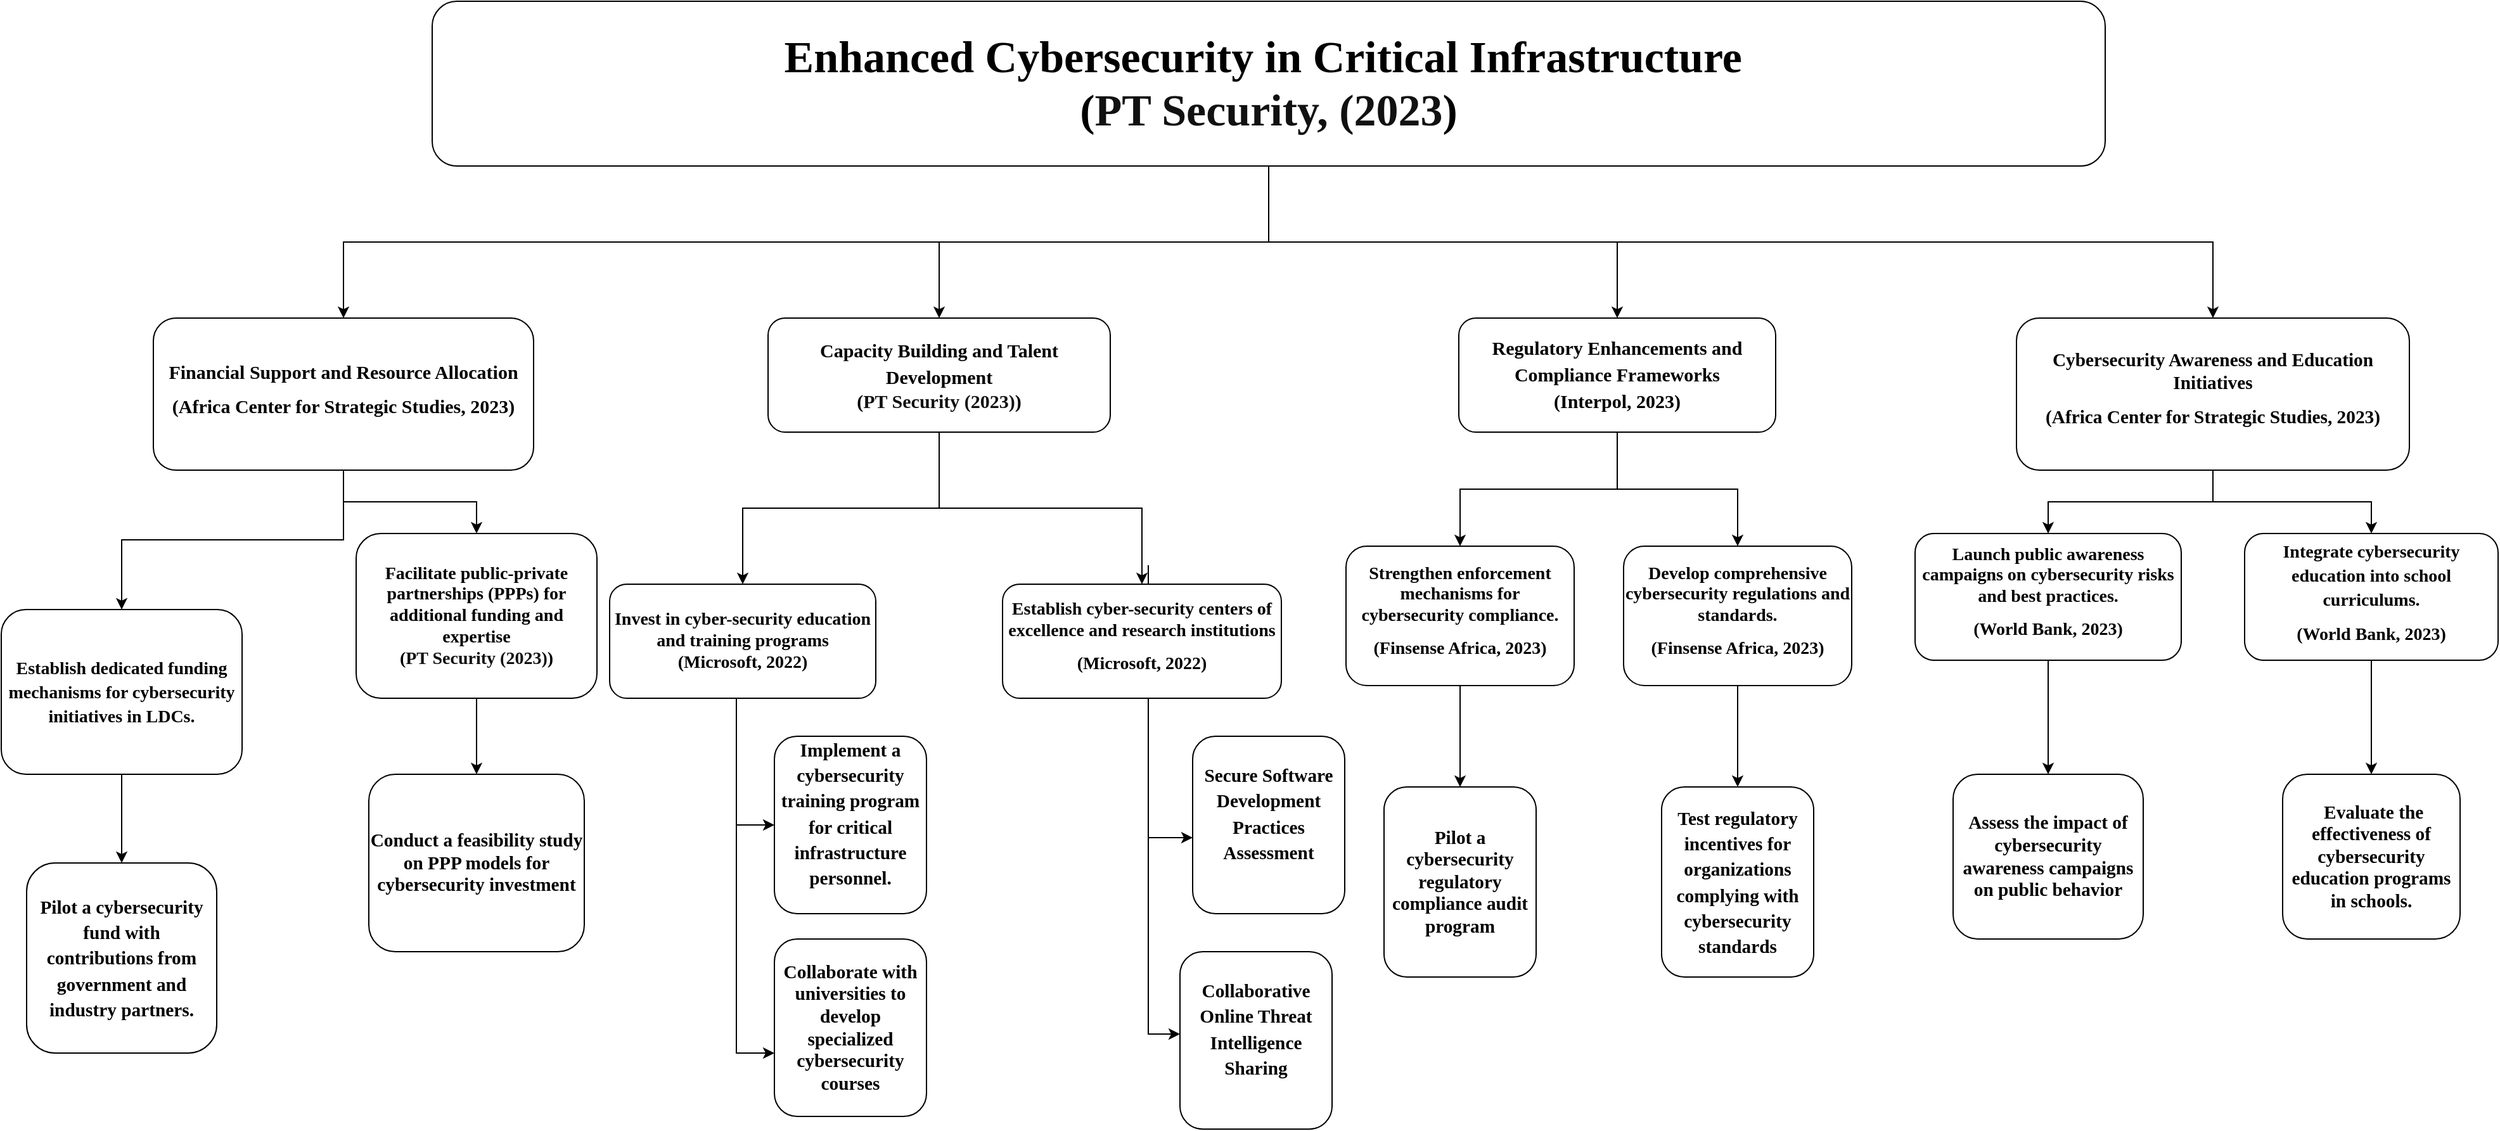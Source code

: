 <mxfile version="24.5.2" type="github">
  <diagram name="Page-1" id="qbcw0_QGkUB2L4nBPmKO">
    <mxGraphModel dx="2528" dy="481" grid="1" gridSize="10" guides="1" tooltips="1" connect="1" arrows="1" fold="1" page="1" pageScale="1" pageWidth="850" pageHeight="1100" background="none" math="0" shadow="0">
      <root>
        <mxCell id="0" />
        <mxCell id="1" parent="0" />
        <mxCell id="e39YhttfQh6g9qLsBfuA-8" value="" style="edgeStyle=orthogonalEdgeStyle;rounded=0;orthogonalLoop=1;jettySize=auto;html=1;fontFamily=Comic Sans MS;fontStyle=1" parent="1" source="e39YhttfQh6g9qLsBfuA-2" target="e39YhttfQh6g9qLsBfuA-7" edge="1">
          <mxGeometry relative="1" as="geometry" />
        </mxCell>
        <mxCell id="e39YhttfQh6g9qLsBfuA-10" value="" style="edgeStyle=orthogonalEdgeStyle;rounded=0;orthogonalLoop=1;jettySize=auto;html=1;fontFamily=Comic Sans MS;fontStyle=1" parent="1" source="e39YhttfQh6g9qLsBfuA-2" target="e39YhttfQh6g9qLsBfuA-9" edge="1">
          <mxGeometry relative="1" as="geometry" />
        </mxCell>
        <mxCell id="e39YhttfQh6g9qLsBfuA-14" value="" style="edgeStyle=orthogonalEdgeStyle;rounded=0;orthogonalLoop=1;jettySize=auto;html=1;fontFamily=Comic Sans MS;fontStyle=1" parent="1" source="e39YhttfQh6g9qLsBfuA-2" target="e39YhttfQh6g9qLsBfuA-13" edge="1">
          <mxGeometry relative="1" as="geometry" />
        </mxCell>
        <mxCell id="e39YhttfQh6g9qLsBfuA-20" value="" style="edgeStyle=orthogonalEdgeStyle;rounded=0;orthogonalLoop=1;jettySize=auto;html=1;fontFamily=Comic Sans MS;fontStyle=1" parent="1" source="e39YhttfQh6g9qLsBfuA-2" target="e39YhttfQh6g9qLsBfuA-19" edge="1">
          <mxGeometry relative="1" as="geometry" />
        </mxCell>
        <mxCell id="e39YhttfQh6g9qLsBfuA-2" value="&lt;span style=&quot;font-size: 35px;&quot; id=&quot;docs-internal-guid-f4f1dec3-7fff-86c7-fe9e-d08dac1e3e18&quot;&gt;&lt;span style=&quot;font-size: 35px; background-color: transparent; font-variant-numeric: normal; font-variant-east-asian: normal; font-variant-alternates: normal; font-variant-position: normal; vertical-align: baseline; white-space-collapse: preserve;&quot;&gt;Enhanced Cybersecurity in Critical Infrastructure &lt;/span&gt;&lt;/span&gt;&lt;div style=&quot;font-size: 35px;&quot;&gt;&lt;span style=&quot;font-size: 35px;&quot;&gt;&lt;span style=&quot;font-size: 35px; background-color: transparent; font-variant-numeric: normal; font-variant-east-asian: normal; font-variant-alternates: normal; font-variant-position: normal; vertical-align: baseline; white-space-collapse: preserve;&quot;&gt;(&lt;/span&gt;&lt;/span&gt;&lt;span style=&quot;background-color: rgb(255, 255, 255); color: rgb(17, 17, 17); font-size: 35px; text-align: left;&quot;&gt;PT Security, (2023&lt;/span&gt;&lt;span style=&quot;background-color: transparent; white-space-collapse: preserve; font-size: 35px;&quot;&gt;)&lt;/span&gt;&lt;/div&gt;" style="whiteSpace=wrap;html=1;gradientDirection=east;rounded=1;fontSize=35;fontFamily=Comic Sans MS;fontStyle=1" parent="1" vertex="1">
          <mxGeometry x="-550" y="30" width="1320" height="130" as="geometry" />
        </mxCell>
        <mxCell id="e39YhttfQh6g9qLsBfuA-34" value="" style="edgeStyle=orthogonalEdgeStyle;rounded=0;orthogonalLoop=1;jettySize=auto;html=1;fontFamily=Comic Sans MS;fontStyle=1" parent="1" source="e39YhttfQh6g9qLsBfuA-7" target="e39YhttfQh6g9qLsBfuA-33" edge="1">
          <mxGeometry relative="1" as="geometry" />
        </mxCell>
        <mxCell id="e39YhttfQh6g9qLsBfuA-36" value="" style="edgeStyle=orthogonalEdgeStyle;rounded=0;orthogonalLoop=1;jettySize=auto;html=1;fontFamily=Comic Sans MS;fontStyle=1" parent="1" source="e39YhttfQh6g9qLsBfuA-7" target="e39YhttfQh6g9qLsBfuA-35" edge="1">
          <mxGeometry relative="1" as="geometry" />
        </mxCell>
        <mxCell id="e39YhttfQh6g9qLsBfuA-7" value="&lt;span style=&quot;font-size: 15px;&quot; id=&quot;docs-internal-guid-b18fc274-7fff-4afe-53f8-195ce8988570&quot;&gt;&lt;p dir=&quot;ltr&quot; style=&quot;line-height: 1.38; margin-top: 0pt; margin-bottom: 0pt; font-size: 15px;&quot;&gt;&lt;span style=&quot;font-size: 15px; background-color: transparent; font-variant-numeric: normal; font-variant-east-asian: normal; font-variant-alternates: normal; font-variant-position: normal; vertical-align: baseline; white-space-collapse: preserve;&quot;&gt;Regulatory Enhancements and Compliance Frameworks&lt;/span&gt;&lt;/p&gt;&lt;p dir=&quot;ltr&quot; style=&quot;line-height: 1.38; margin-top: 0pt; margin-bottom: 0pt; font-size: 15px;&quot;&gt;&lt;span style=&quot;background-color: transparent; font-size: 15px; white-space-collapse: preserve; text-indent: -36pt;&quot;&gt;(Interpol, 2023)&lt;/span&gt;&lt;/p&gt;&lt;/span&gt;" style="whiteSpace=wrap;html=1;gradientDirection=east;rounded=1;fontFamily=Comic Sans MS;fontSize=15;fontStyle=1" parent="1" vertex="1">
          <mxGeometry x="260" y="280" width="250" height="90" as="geometry" />
        </mxCell>
        <mxCell id="e39YhttfQh6g9qLsBfuA-50" value="" style="edgeStyle=orthogonalEdgeStyle;rounded=0;orthogonalLoop=1;jettySize=auto;html=1;fontFamily=Comic Sans MS;fontStyle=1" parent="1" source="e39YhttfQh6g9qLsBfuA-9" target="e39YhttfQh6g9qLsBfuA-49" edge="1">
          <mxGeometry relative="1" as="geometry" />
        </mxCell>
        <mxCell id="e39YhttfQh6g9qLsBfuA-52" value="" style="edgeStyle=orthogonalEdgeStyle;rounded=0;orthogonalLoop=1;jettySize=auto;html=1;fontFamily=Comic Sans MS;fontStyle=1" parent="1" source="e39YhttfQh6g9qLsBfuA-9" target="e39YhttfQh6g9qLsBfuA-51" edge="1">
          <mxGeometry relative="1" as="geometry" />
        </mxCell>
        <mxCell id="e39YhttfQh6g9qLsBfuA-9" value="&lt;span style=&quot;font-size: 15px;&quot; id=&quot;docs-internal-guid-cc9d6333-7fff-6a8c-3ab8-d3a8226ca76d&quot;&gt;&lt;span style=&quot;font-size: 15px; background-color: transparent; font-variant-numeric: normal; font-variant-east-asian: normal; font-variant-alternates: normal; font-variant-position: normal; vertical-align: baseline; white-space-collapse: preserve;&quot;&gt;Financial Support and Resource Allocation&lt;/span&gt;&lt;/span&gt;&lt;div style=&quot;font-size: 15px;&quot;&gt;&lt;span style=&quot;font-size: 15px;&quot; id=&quot;docs-internal-guid-babed1f7-7fff-7fd7-703a-34e5aa5de9e6&quot;&gt;&lt;p dir=&quot;ltr&quot; style=&quot;line-height: 2.4; text-indent: -36pt; margin-top: 0pt; margin-bottom: 0pt; padding: 0pt 0pt 0pt 36pt; font-size: 15px;&quot;&gt;&lt;span style=&quot;background-color: transparent; font-variant-numeric: normal; font-variant-east-asian: normal; font-variant-alternates: normal; font-variant-position: normal; vertical-align: baseline; white-space-collapse: preserve; font-size: 15px;&quot;&gt;&lt;font style=&quot;font-size: 15px;&quot;&gt;(Africa Center for Strategic Studies, 2023)&lt;/font&gt;&lt;/span&gt;&lt;/p&gt;&lt;/span&gt;&lt;/div&gt;" style="whiteSpace=wrap;html=1;gradientDirection=east;rounded=1;fontFamily=Comic Sans MS;fontSize=15;fontStyle=1" parent="1" vertex="1">
          <mxGeometry x="-770" y="280" width="300" height="120" as="geometry" />
        </mxCell>
        <mxCell id="e39YhttfQh6g9qLsBfuA-42" value="" style="edgeStyle=orthogonalEdgeStyle;rounded=0;orthogonalLoop=1;jettySize=auto;html=1;fontFamily=Comic Sans MS;fontStyle=1" parent="1" source="e39YhttfQh6g9qLsBfuA-13" target="e39YhttfQh6g9qLsBfuA-41" edge="1">
          <mxGeometry relative="1" as="geometry" />
        </mxCell>
        <mxCell id="e39YhttfQh6g9qLsBfuA-44" value="" style="edgeStyle=orthogonalEdgeStyle;rounded=0;orthogonalLoop=1;jettySize=auto;html=1;fontFamily=Comic Sans MS;fontStyle=1" parent="1" source="e39YhttfQh6g9qLsBfuA-13" target="e39YhttfQh6g9qLsBfuA-43" edge="1">
          <mxGeometry relative="1" as="geometry" />
        </mxCell>
        <mxCell id="e39YhttfQh6g9qLsBfuA-13" value="&lt;span id=&quot;docs-internal-guid-c67d08ce-7fff-69de-2ffb-74023b6b5d5c&quot;&gt;&lt;span style=&quot;font-size: 11pt; background-color: transparent; font-variant-numeric: normal; font-variant-east-asian: normal; font-variant-alternates: normal; font-variant-position: normal; vertical-align: baseline; white-space-collapse: preserve;&quot;&gt;Cybersecurity Awareness and Education Initiatives&lt;/span&gt;&lt;/span&gt;&lt;div&gt;&lt;span id=&quot;docs-internal-guid-c044168c-7fff-daa0-371e-77d8d1085ccb&quot;&gt;&lt;p style=&quot;line-height:2.4;text-indent: -36pt;margin-top:0pt;margin-bottom:0pt;padding:0pt 0pt 0pt 36pt;&quot; dir=&quot;ltr&quot;&gt;&lt;span style=&quot;font-size: 11pt; background-color: transparent; font-variant-numeric: normal; font-variant-east-asian: normal; font-variant-alternates: normal; font-variant-position: normal; vertical-align: baseline; white-space-collapse: preserve;&quot;&gt;(Africa Center for Strategic Studies, 2023)&lt;/span&gt;&lt;/p&gt;&lt;/span&gt;&lt;/div&gt;" style="whiteSpace=wrap;html=1;gradientDirection=east;rounded=1;fontFamily=Comic Sans MS;fontStyle=1" parent="1" vertex="1">
          <mxGeometry x="700" y="280" width="310" height="120" as="geometry" />
        </mxCell>
        <mxCell id="e39YhttfQh6g9qLsBfuA-22" value="" style="edgeStyle=orthogonalEdgeStyle;rounded=0;orthogonalLoop=1;jettySize=auto;html=1;fontFamily=Comic Sans MS;fontStyle=1" parent="1" source="e39YhttfQh6g9qLsBfuA-19" target="e39YhttfQh6g9qLsBfuA-21" edge="1">
          <mxGeometry relative="1" as="geometry" />
        </mxCell>
        <mxCell id="e39YhttfQh6g9qLsBfuA-24" value="" style="edgeStyle=orthogonalEdgeStyle;rounded=0;orthogonalLoop=1;jettySize=auto;html=1;fontFamily=Comic Sans MS;fontStyle=1" parent="1" source="e39YhttfQh6g9qLsBfuA-19" target="e39YhttfQh6g9qLsBfuA-23" edge="1">
          <mxGeometry relative="1" as="geometry" />
        </mxCell>
        <mxCell id="e39YhttfQh6g9qLsBfuA-19" value="&lt;span style=&quot;font-size: 15px;&quot; id=&quot;docs-internal-guid-990a0c09-7fff-07dc-5c46-0e6442948d26&quot;&gt;&lt;p dir=&quot;ltr&quot; style=&quot;line-height: 1.38; margin-top: 0pt; margin-bottom: 0pt; font-size: 15px;&quot;&gt;&lt;span style=&quot;font-size: 15px; background-color: transparent; font-variant-numeric: normal; font-variant-east-asian: normal; font-variant-alternates: normal; font-variant-position: normal; vertical-align: baseline; white-space-collapse: preserve;&quot;&gt;Capacity Building and Talent Development&lt;/span&gt;&lt;/p&gt;&lt;div style=&quot;font-size: 15px;&quot;&gt;&lt;span style=&quot;font-size: 15px; background-color: transparent; font-variant-numeric: normal; font-variant-east-asian: normal; font-variant-alternates: normal; font-variant-position: normal; vertical-align: baseline; white-space-collapse: preserve;&quot;&gt;(&lt;/span&gt;&lt;span style=&quot;background-color: rgb(255, 255, 255); color: rgb(17, 17, 17); font-size: 15px; text-align: left;&quot;&gt;PT Security (2023)&lt;/span&gt;&lt;span style=&quot;background-color: transparent; font-size: 15px; white-space-collapse: preserve;&quot;&gt;)&lt;/span&gt;&lt;/div&gt;&lt;/span&gt;" style="whiteSpace=wrap;html=1;gradientDirection=east;rounded=1;fontFamily=Comic Sans MS;fontSize=15;fontStyle=1" parent="1" vertex="1">
          <mxGeometry x="-285" y="280" width="270" height="90" as="geometry" />
        </mxCell>
        <mxCell id="e39YhttfQh6g9qLsBfuA-26" value="" style="edgeStyle=orthogonalEdgeStyle;rounded=0;orthogonalLoop=1;jettySize=auto;html=1;fontFamily=Comic Sans MS;fontStyle=1" parent="1" source="e39YhttfQh6g9qLsBfuA-21" target="e39YhttfQh6g9qLsBfuA-25" edge="1">
          <mxGeometry relative="1" as="geometry">
            <Array as="points">
              <mxPoint x="-310" y="680" />
            </Array>
          </mxGeometry>
        </mxCell>
        <mxCell id="e39YhttfQh6g9qLsBfuA-28" value="" style="edgeStyle=orthogonalEdgeStyle;rounded=0;orthogonalLoop=1;jettySize=auto;html=1;fontFamily=Comic Sans MS;fontStyle=1" parent="1" source="e39YhttfQh6g9qLsBfuA-21" target="e39YhttfQh6g9qLsBfuA-27" edge="1">
          <mxGeometry relative="1" as="geometry">
            <Array as="points">
              <mxPoint x="-310" y="860" />
            </Array>
          </mxGeometry>
        </mxCell>
        <mxCell id="e39YhttfQh6g9qLsBfuA-21" value="&lt;span id=&quot;docs-internal-guid-485b95d7-7fff-4483-19b6-c63915ce63f2&quot; style=&quot;font-size: 14px;&quot;&gt;&lt;span style=&quot;font-size: 14px; background-color: transparent; font-variant-numeric: normal; font-variant-east-asian: normal; font-variant-alternates: normal; font-variant-position: normal; vertical-align: baseline; white-space-collapse: preserve;&quot;&gt;Invest in cyber-security education and training programs&lt;/span&gt;&lt;/span&gt;&lt;div style=&quot;font-size: 14px;&quot;&gt;&lt;span style=&quot;background-color: transparent; font-size: 14px; white-space-collapse: preserve; text-indent: -36pt;&quot;&gt;(Microsoft, 2022)&lt;/span&gt;&lt;/div&gt;" style="whiteSpace=wrap;html=1;gradientDirection=east;rounded=1;fontFamily=Comic Sans MS;fontSize=14;fontStyle=1" parent="1" vertex="1">
          <mxGeometry x="-410" y="490" width="210" height="90" as="geometry" />
        </mxCell>
        <mxCell id="e39YhttfQh6g9qLsBfuA-30" value="" style="edgeStyle=orthogonalEdgeStyle;rounded=0;orthogonalLoop=1;jettySize=auto;html=1;fontFamily=Comic Sans MS;fontStyle=1" parent="1" edge="1">
          <mxGeometry relative="1" as="geometry">
            <mxPoint x="15" y="475" as="sourcePoint" />
            <mxPoint x="40" y="845" as="targetPoint" />
            <Array as="points">
              <mxPoint x="15" y="845" />
            </Array>
          </mxGeometry>
        </mxCell>
        <mxCell id="e39YhttfQh6g9qLsBfuA-32" value="" style="edgeStyle=orthogonalEdgeStyle;rounded=0;orthogonalLoop=1;jettySize=auto;html=1;fontFamily=Comic Sans MS;fontStyle=1" parent="1" source="e39YhttfQh6g9qLsBfuA-23" target="e39YhttfQh6g9qLsBfuA-31" edge="1">
          <mxGeometry relative="1" as="geometry">
            <Array as="points">
              <mxPoint x="15" y="690" />
            </Array>
          </mxGeometry>
        </mxCell>
        <mxCell id="e39YhttfQh6g9qLsBfuA-23" value="&lt;span id=&quot;docs-internal-guid-18b46ba3-7fff-d74f-bfe8-685734410107&quot; style=&quot;font-size: 14px;&quot;&gt;&lt;span style=&quot;font-size: 14px; background-color: transparent; font-variant-numeric: normal; font-variant-east-asian: normal; font-variant-alternates: normal; font-variant-position: normal; vertical-align: baseline; white-space-collapse: preserve;&quot;&gt;Establish cyber-security centers of excellence and research institutions&lt;/span&gt;&lt;/span&gt;&lt;div style=&quot;font-size: 14px;&quot;&gt;&lt;span id=&quot;docs-internal-guid-ec48a3c2-7fff-95ab-d851-11cc80c9805e&quot; style=&quot;font-size: 14px;&quot;&gt;&lt;p style=&quot;line-height: 2.4; text-indent: -36pt; margin-top: 0pt; margin-bottom: 0pt; padding: 0pt 0pt 0pt 36pt; font-size: 14px;&quot; dir=&quot;ltr&quot;&gt;&lt;span style=&quot;font-size: 14px; background-color: transparent; font-variant-numeric: normal; font-variant-east-asian: normal; font-variant-alternates: normal; font-variant-position: normal; vertical-align: baseline; white-space-collapse: preserve;&quot;&gt;(Microsoft, 2022)&lt;/span&gt;&lt;/p&gt;&lt;/span&gt;&lt;/div&gt;" style="whiteSpace=wrap;html=1;gradientDirection=east;rounded=1;fontFamily=Comic Sans MS;fontSize=14;fontStyle=1" parent="1" vertex="1">
          <mxGeometry x="-100" y="490" width="220" height="90" as="geometry" />
        </mxCell>
        <mxCell id="e39YhttfQh6g9qLsBfuA-25" value="&lt;span id=&quot;docs-internal-guid-861550bc-7fff-abbb-05d8-247e7f832565&quot;&gt;&lt;p style=&quot;line-height:1.38;margin-top:0pt;margin-bottom:0pt;&quot; dir=&quot;ltr&quot;&gt;&lt;span style=&quot;font-size: 11pt; background-color: transparent; font-variant-numeric: normal; font-variant-east-asian: normal; font-variant-alternates: normal; font-variant-position: normal; vertical-align: baseline; white-space-collapse: preserve;&quot;&gt;Implement a cybersecurity training program for critical infrastructure personnel.&lt;/span&gt;&lt;/p&gt;&lt;div&gt;&lt;span style=&quot;font-size: 11pt; background-color: transparent; font-variant-numeric: normal; font-variant-east-asian: normal; font-variant-alternates: normal; font-variant-position: normal; vertical-align: baseline; white-space-collapse: preserve;&quot;&gt;&lt;br&gt;&lt;/span&gt;&lt;/div&gt;&lt;/span&gt;" style="whiteSpace=wrap;html=1;gradientDirection=east;rounded=1;fontFamily=Comic Sans MS;fontStyle=1" parent="1" vertex="1">
          <mxGeometry x="-280" y="610" width="120" height="140" as="geometry" />
        </mxCell>
        <mxCell id="e39YhttfQh6g9qLsBfuA-27" value="&lt;span id=&quot;docs-internal-guid-a274a397-7fff-2ead-f305-4d36a65ef558&quot;&gt;&lt;span style=&quot;font-size: 11pt; background-color: transparent; font-variant-numeric: normal; font-variant-east-asian: normal; font-variant-alternates: normal; font-variant-position: normal; vertical-align: baseline; white-space-collapse: preserve;&quot;&gt;Collaborate with universities to develop specialized cybersecurity courses&lt;/span&gt;&lt;/span&gt;" style="whiteSpace=wrap;html=1;gradientDirection=east;rounded=1;fontFamily=Comic Sans MS;fontStyle=1" parent="1" vertex="1">
          <mxGeometry x="-280" y="770" width="120" height="140" as="geometry" />
        </mxCell>
        <mxCell id="e39YhttfQh6g9qLsBfuA-29" value="&lt;span id=&quot;docs-internal-guid-a18de563-7fff-5fc9-9cf2-ea263a337493&quot;&gt;&lt;p style=&quot;line-height:1.38;margin-top:0pt;margin-bottom:0pt;&quot; dir=&quot;ltr&quot;&gt;&lt;span style=&quot;font-size: 11pt; background-color: transparent; font-variant-numeric: normal; font-variant-east-asian: normal; font-variant-alternates: normal; font-variant-position: normal; vertical-align: baseline; white-space-collapse: preserve;&quot;&gt;Collaborative Online Threat Intelligence Sharing&lt;/span&gt;&lt;/p&gt;&lt;div&gt;&lt;span style=&quot;font-size: 11pt; background-color: transparent; font-variant-numeric: normal; font-variant-east-asian: normal; font-variant-alternates: normal; font-variant-position: normal; vertical-align: baseline; white-space-collapse: preserve;&quot;&gt;&lt;br&gt;&lt;/span&gt;&lt;/div&gt;&lt;/span&gt;" style="whiteSpace=wrap;html=1;gradientDirection=east;rounded=1;fontFamily=Comic Sans MS;fontStyle=1" parent="1" vertex="1">
          <mxGeometry x="40" y="780" width="120" height="140" as="geometry" />
        </mxCell>
        <mxCell id="e39YhttfQh6g9qLsBfuA-31" value="&lt;span id=&quot;docs-internal-guid-934dd741-7fff-ac54-7cf5-09e80a9506ce&quot;&gt;&lt;p style=&quot;line-height:1.38;margin-top:0pt;margin-bottom:0pt;&quot; dir=&quot;ltr&quot;&gt;&lt;span style=&quot;font-size: 11pt; background-color: transparent; font-variant-numeric: normal; font-variant-east-asian: normal; font-variant-alternates: normal; font-variant-position: normal; vertical-align: baseline; white-space-collapse: preserve;&quot;&gt;Secure Software Development Practices Assessment&lt;/span&gt;&lt;/p&gt;&lt;div&gt;&lt;span style=&quot;font-size: 11pt; background-color: transparent; font-variant-numeric: normal; font-variant-east-asian: normal; font-variant-alternates: normal; font-variant-position: normal; vertical-align: baseline; white-space-collapse: preserve;&quot;&gt;&lt;br&gt;&lt;/span&gt;&lt;/div&gt;&lt;/span&gt;" style="whiteSpace=wrap;html=1;gradientDirection=east;rounded=1;fontFamily=Comic Sans MS;fontStyle=1" parent="1" vertex="1">
          <mxGeometry x="50" y="610" width="120" height="140" as="geometry" />
        </mxCell>
        <mxCell id="e39YhttfQh6g9qLsBfuA-38" value="" style="edgeStyle=orthogonalEdgeStyle;rounded=0;orthogonalLoop=1;jettySize=auto;html=1;fontFamily=Comic Sans MS;fontStyle=1" parent="1" source="e39YhttfQh6g9qLsBfuA-33" target="e39YhttfQh6g9qLsBfuA-37" edge="1">
          <mxGeometry relative="1" as="geometry" />
        </mxCell>
        <mxCell id="e39YhttfQh6g9qLsBfuA-33" value="&lt;span id=&quot;docs-internal-guid-ed263192-7fff-3666-211a-55636b847bee&quot; style=&quot;font-size: 14px;&quot;&gt;&lt;span style=&quot;font-size: 14px; background-color: transparent; font-variant-numeric: normal; font-variant-east-asian: normal; font-variant-alternates: normal; font-variant-position: normal; vertical-align: baseline; white-space-collapse: preserve;&quot;&gt;Strengthen enforcement mechanisms for cybersecurity compliance.&lt;/span&gt;&lt;/span&gt;&lt;div style=&quot;font-size: 14px;&quot;&gt;&lt;span id=&quot;docs-internal-guid-02dee588-7fff-0530-bb25-d3979dab9b3e&quot; style=&quot;font-size: 14px;&quot;&gt;&lt;p style=&quot;line-height: 2.4; text-indent: -36pt; margin-top: 0pt; margin-bottom: 0pt; padding: 0pt 0pt 0pt 36pt; font-size: 14px;&quot; dir=&quot;ltr&quot;&gt;&lt;span style=&quot;font-size: 14px; background-color: transparent; font-variant-numeric: normal; font-variant-east-asian: normal; font-variant-alternates: normal; font-variant-position: normal; vertical-align: baseline; white-space-collapse: preserve;&quot;&gt;(Finsense Africa, 2023)&lt;/span&gt;&lt;/p&gt;&lt;/span&gt;&lt;/div&gt;" style="whiteSpace=wrap;html=1;gradientDirection=east;rounded=1;fontFamily=Comic Sans MS;fontSize=14;fontStyle=1" parent="1" vertex="1">
          <mxGeometry x="171" y="460" width="180" height="110" as="geometry" />
        </mxCell>
        <mxCell id="e39YhttfQh6g9qLsBfuA-40" value="" style="edgeStyle=orthogonalEdgeStyle;rounded=0;orthogonalLoop=1;jettySize=auto;html=1;fontFamily=Comic Sans MS;fontStyle=1" parent="1" source="e39YhttfQh6g9qLsBfuA-35" target="e39YhttfQh6g9qLsBfuA-39" edge="1">
          <mxGeometry relative="1" as="geometry" />
        </mxCell>
        <mxCell id="e39YhttfQh6g9qLsBfuA-35" value="&lt;span id=&quot;docs-internal-guid-513995c7-7fff-01c9-d99b-1a55456af1bd&quot; style=&quot;font-size: 14px;&quot;&gt;&lt;span style=&quot;font-size: 14px; background-color: transparent; font-variant-numeric: normal; font-variant-east-asian: normal; font-variant-alternates: normal; font-variant-position: normal; vertical-align: baseline; white-space-collapse: preserve;&quot;&gt;Develop comprehensive cybersecurity regulations and standards.&lt;/span&gt;&lt;/span&gt;&lt;div style=&quot;font-size: 14px;&quot;&gt;&lt;span id=&quot;docs-internal-guid-02dee588-7fff-0530-bb25-d3979dab9b3e&quot; style=&quot;font-size: 14px;&quot;&gt;&lt;p style=&quot;line-height: 2.4; text-indent: -36pt; margin-top: 0pt; margin-bottom: 0pt; padding: 0pt 0pt 0pt 36pt; font-size: 14px;&quot; dir=&quot;ltr&quot;&gt;&lt;span style=&quot;font-size: 14px; background-color: transparent; font-variant-numeric: normal; font-variant-east-asian: normal; font-variant-alternates: normal; font-variant-position: normal; vertical-align: baseline; white-space-collapse: preserve;&quot;&gt;(Finsense Africa, 2023)&lt;/span&gt;&lt;/p&gt;&lt;/span&gt;&lt;/div&gt;" style="whiteSpace=wrap;html=1;gradientDirection=east;rounded=1;fontFamily=Comic Sans MS;fontSize=14;fontStyle=1" parent="1" vertex="1">
          <mxGeometry x="390" y="460" width="180" height="110" as="geometry" />
        </mxCell>
        <mxCell id="e39YhttfQh6g9qLsBfuA-37" value="&lt;span id=&quot;docs-internal-guid-ce5683f2-7fff-e18b-a923-ddcb51da9e7b&quot;&gt;&lt;span style=&quot;font-size: 11pt; background-color: transparent; font-variant-numeric: normal; font-variant-east-asian: normal; font-variant-alternates: normal; font-variant-position: normal; vertical-align: baseline; white-space-collapse: preserve;&quot;&gt;Pilot a cybersecurity regulatory compliance audit program&lt;/span&gt;&lt;/span&gt;" style="whiteSpace=wrap;html=1;gradientDirection=east;rounded=1;fontFamily=Comic Sans MS;fontStyle=1" parent="1" vertex="1">
          <mxGeometry x="201" y="650" width="120" height="150" as="geometry" />
        </mxCell>
        <mxCell id="e39YhttfQh6g9qLsBfuA-39" value="&lt;span id=&quot;docs-internal-guid-d0e1a502-7fff-ab43-f309-67176f202d0d&quot;&gt;&lt;p style=&quot;line-height:1.38;margin-top:0pt;margin-bottom:0pt;&quot; dir=&quot;ltr&quot;&gt;&lt;span style=&quot;font-size: 11pt; background-color: transparent; font-variant-numeric: normal; font-variant-east-asian: normal; font-variant-alternates: normal; font-variant-position: normal; vertical-align: baseline; white-space-collapse: preserve;&quot;&gt;Test regulatory incentives for organizations complying with cybersecurity standards&lt;/span&gt;&lt;/p&gt;&lt;/span&gt;" style="whiteSpace=wrap;html=1;gradientDirection=east;rounded=1;fontFamily=Comic Sans MS;fontStyle=1" parent="1" vertex="1">
          <mxGeometry x="420" y="650" width="120" height="150" as="geometry" />
        </mxCell>
        <mxCell id="e39YhttfQh6g9qLsBfuA-46" value="" style="edgeStyle=orthogonalEdgeStyle;rounded=0;orthogonalLoop=1;jettySize=auto;html=1;fontFamily=Comic Sans MS;fontStyle=1" parent="1" source="e39YhttfQh6g9qLsBfuA-41" target="e39YhttfQh6g9qLsBfuA-45" edge="1">
          <mxGeometry relative="1" as="geometry" />
        </mxCell>
        <mxCell id="e39YhttfQh6g9qLsBfuA-41" value="&lt;span id=&quot;docs-internal-guid-cf354e25-7fff-c3ef-3a1c-7660bfa89c8e&quot; style=&quot;font-size: 14px;&quot;&gt;&lt;span style=&quot;font-size: 14px; background-color: transparent; font-variant-numeric: normal; font-variant-east-asian: normal; font-variant-alternates: normal; font-variant-position: normal; vertical-align: baseline; white-space-collapse: preserve;&quot;&gt;Launch public awareness campaigns on cybersecurity risks and best practices.&lt;/span&gt;&lt;/span&gt;&lt;div style=&quot;font-size: 14px;&quot;&gt;&lt;span id=&quot;docs-internal-guid-8b241f7d-7fff-682a-3167-2cd9529bd88e&quot; style=&quot;font-size: 14px;&quot;&gt;&lt;p style=&quot;line-height: 2.4; text-indent: -36pt; margin-top: 0pt; margin-bottom: 0pt; padding: 0pt 0pt 0pt 36pt; font-size: 14px;&quot; dir=&quot;ltr&quot;&gt;&lt;span style=&quot;font-size: 14px; background-color: transparent; font-variant-numeric: normal; font-variant-east-asian: normal; font-variant-alternates: normal; font-variant-position: normal; vertical-align: baseline; white-space-collapse: preserve;&quot;&gt;(World Bank, 2023)&lt;/span&gt;&lt;/p&gt;&lt;/span&gt;&lt;/div&gt;" style="whiteSpace=wrap;html=1;gradientDirection=east;rounded=1;fontFamily=Comic Sans MS;fontSize=14;fontStyle=1" parent="1" vertex="1">
          <mxGeometry x="620" y="450" width="210" height="100" as="geometry" />
        </mxCell>
        <mxCell id="e39YhttfQh6g9qLsBfuA-48" value="" style="edgeStyle=orthogonalEdgeStyle;rounded=0;orthogonalLoop=1;jettySize=auto;html=1;fontFamily=Comic Sans MS;fontStyle=1" parent="1" source="e39YhttfQh6g9qLsBfuA-43" target="e39YhttfQh6g9qLsBfuA-47" edge="1">
          <mxGeometry relative="1" as="geometry" />
        </mxCell>
        <mxCell id="e39YhttfQh6g9qLsBfuA-43" value="&lt;span id=&quot;docs-internal-guid-c8c7d9c8-7fff-d447-547a-dbfac3b9292c&quot; style=&quot;font-size: 14px;&quot;&gt;&lt;p style=&quot;line-height: 1.38; margin-top: 0pt; margin-bottom: 0pt; font-size: 14px;&quot; dir=&quot;ltr&quot;&gt;&lt;span style=&quot;font-size: 14px; background-color: transparent; font-variant-numeric: normal; font-variant-east-asian: normal; font-variant-alternates: normal; font-variant-position: normal; vertical-align: baseline; white-space-collapse: preserve;&quot;&gt;Integrate cybersecurity education into school curriculums.&lt;/span&gt;&lt;/p&gt;&lt;p style=&quot;line-height: 1.38; margin-top: 0pt; margin-bottom: 0pt; font-size: 14px;&quot; dir=&quot;ltr&quot;&gt;&lt;span style=&quot;font-size: 14px; background-color: transparent; font-variant-numeric: normal; font-variant-east-asian: normal; font-variant-alternates: normal; font-variant-position: normal; vertical-align: baseline; white-space-collapse: preserve;&quot;&gt;&lt;span id=&quot;docs-internal-guid-8b241f7d-7fff-682a-3167-2cd9529bd88e&quot; style=&quot;font-size: 14px;&quot;&gt;&lt;/span&gt;&lt;/span&gt;&lt;/p&gt;&lt;p style=&quot;line-height: 2.4; text-indent: -36pt; margin-top: 0pt; margin-bottom: 0pt; padding: 0pt 0pt 0pt 36pt; font-size: 14px;&quot; dir=&quot;ltr&quot;&gt;&lt;span style=&quot;font-size: 14px; color: rgb(0, 0, 0); background-color: transparent; font-style: normal; font-variant: normal; text-decoration: none; vertical-align: baseline; white-space: pre-wrap;&quot;&gt;(World Bank, 2023)&lt;/span&gt;&lt;/p&gt;&lt;/span&gt;" style="whiteSpace=wrap;html=1;gradientDirection=east;rounded=1;fontFamily=Comic Sans MS;fontSize=14;fontStyle=1" parent="1" vertex="1">
          <mxGeometry x="880" y="450" width="200" height="100" as="geometry" />
        </mxCell>
        <mxCell id="e39YhttfQh6g9qLsBfuA-45" value="&lt;span id=&quot;docs-internal-guid-0482f464-7fff-a9f4-48f2-db3c558f9bbc&quot;&gt;&lt;span style=&quot;font-size: 11pt; background-color: transparent; font-variant-numeric: normal; font-variant-east-asian: normal; font-variant-alternates: normal; font-variant-position: normal; vertical-align: baseline; white-space-collapse: preserve;&quot;&gt;Assess the impact of cybersecurity awareness campaigns on public behavior&lt;/span&gt;&lt;/span&gt;" style="whiteSpace=wrap;html=1;gradientDirection=east;rounded=1;fontFamily=Comic Sans MS;fontStyle=1" parent="1" vertex="1">
          <mxGeometry x="650" y="640" width="150" height="130" as="geometry" />
        </mxCell>
        <mxCell id="e39YhttfQh6g9qLsBfuA-47" value="&lt;span id=&quot;docs-internal-guid-2e34db33-7fff-ea21-81cc-e6a39b920216&quot;&gt;&lt;span style=&quot;font-size: 11pt; background-color: transparent; font-variant-numeric: normal; font-variant-east-asian: normal; font-variant-alternates: normal; font-variant-position: normal; vertical-align: baseline; white-space-collapse: preserve;&quot;&gt;&amp;nbsp;Evaluate the effectiveness of cybersecurity education programs in schools.&lt;/span&gt;&lt;/span&gt;" style="whiteSpace=wrap;html=1;gradientDirection=east;rounded=1;fontFamily=Comic Sans MS;fontStyle=1" parent="1" vertex="1">
          <mxGeometry x="910" y="640" width="140" height="130" as="geometry" />
        </mxCell>
        <mxCell id="e39YhttfQh6g9qLsBfuA-57" value="" style="edgeStyle=orthogonalEdgeStyle;rounded=0;orthogonalLoop=1;jettySize=auto;html=1;fontFamily=Comic Sans MS;fontStyle=1" parent="1" source="e39YhttfQh6g9qLsBfuA-49" target="e39YhttfQh6g9qLsBfuA-56" edge="1">
          <mxGeometry relative="1" as="geometry" />
        </mxCell>
        <mxCell id="e39YhttfQh6g9qLsBfuA-49" value="&lt;span id=&quot;docs-internal-guid-2f7bb394-7fff-3855-d8e7-b69b01903676&quot; style=&quot;font-size: 14px;&quot;&gt;&lt;p style=&quot;line-height: 1.38; margin-top: 0pt; margin-bottom: 0pt; font-size: 14px;&quot; dir=&quot;ltr&quot;&gt;&lt;span style=&quot;font-size: 14px; background-color: transparent; font-variant-numeric: normal; font-variant-east-asian: normal; font-variant-alternates: normal; font-variant-position: normal; vertical-align: baseline; white-space-collapse: preserve;&quot;&gt;Establish dedicated funding mechanisms for cybersecurity initiatives in LDCs.&lt;/span&gt;&lt;/p&gt;&lt;/span&gt;" style="whiteSpace=wrap;html=1;gradientDirection=east;rounded=1;fontFamily=Comic Sans MS;fontSize=14;fontStyle=1" parent="1" vertex="1">
          <mxGeometry x="-890" y="510" width="190" height="130" as="geometry" />
        </mxCell>
        <mxCell id="e39YhttfQh6g9qLsBfuA-54" value="" style="edgeStyle=orthogonalEdgeStyle;rounded=0;orthogonalLoop=1;jettySize=auto;html=1;fontFamily=Comic Sans MS;fontStyle=1" parent="1" source="e39YhttfQh6g9qLsBfuA-51" target="e39YhttfQh6g9qLsBfuA-53" edge="1">
          <mxGeometry relative="1" as="geometry" />
        </mxCell>
        <mxCell id="e39YhttfQh6g9qLsBfuA-51" value="&lt;span id=&quot;docs-internal-guid-90c6f7d4-7fff-41e3-8f56-fdc69a248659&quot; style=&quot;font-size: 14px;&quot;&gt;&lt;span style=&quot;font-size: 14px; background-color: transparent; font-variant-numeric: normal; font-variant-east-asian: normal; font-variant-alternates: normal; font-variant-position: normal; vertical-align: baseline; white-space-collapse: preserve;&quot;&gt;Facilitate public-private partnerships (PPPs) for additional funding and expertise&lt;/span&gt;&lt;/span&gt;&lt;div style=&quot;font-size: 14px;&quot;&gt;&lt;span style=&quot;font-variant-numeric: normal; font-variant-east-asian: normal; font-variant-alternates: normal; font-variant-position: normal; white-space-collapse: preserve; background-color: transparent; font-size: 14px; vertical-align: baseline;&quot;&gt;(&lt;/span&gt;&lt;span style=&quot;background-color: rgb(255, 255, 255); color: rgb(17, 17, 17); font-size: 14px; text-align: left;&quot;&gt;PT Security (2023)&lt;/span&gt;&lt;span style=&quot;white-space-collapse: preserve; background-color: transparent; font-size: 14px;&quot;&gt;)&lt;/span&gt;&lt;span style=&quot;font-size: 14px;&quot;&gt;&lt;span style=&quot;font-size: 14px; background-color: transparent; font-variant-numeric: normal; font-variant-east-asian: normal; font-variant-alternates: normal; font-variant-position: normal; vertical-align: baseline; white-space-collapse: preserve;&quot;&gt;&lt;br style=&quot;font-size: 14px;&quot;&gt;&lt;/span&gt;&lt;/span&gt;&lt;/div&gt;" style="whiteSpace=wrap;html=1;gradientDirection=east;rounded=1;fontFamily=Comic Sans MS;fontSize=14;fontStyle=1" parent="1" vertex="1">
          <mxGeometry x="-610" y="450" width="190" height="130" as="geometry" />
        </mxCell>
        <mxCell id="e39YhttfQh6g9qLsBfuA-53" value="&lt;span id=&quot;docs-internal-guid-cb253c04-7fff-3789-d064-6e96a74ed2ee&quot;&gt;&lt;span style=&quot;font-size: 11pt; background-color: transparent; font-variant-numeric: normal; font-variant-east-asian: normal; font-variant-alternates: normal; font-variant-position: normal; vertical-align: baseline; white-space-collapse: preserve;&quot;&gt;Conduct a feasibility study on PPP models for cybersecurity investment&lt;/span&gt;&lt;/span&gt;" style="whiteSpace=wrap;html=1;gradientDirection=east;rounded=1;fontFamily=Comic Sans MS;fontStyle=1" parent="1" vertex="1">
          <mxGeometry x="-600" y="640" width="170" height="140" as="geometry" />
        </mxCell>
        <mxCell id="e39YhttfQh6g9qLsBfuA-56" value="&lt;span id=&quot;docs-internal-guid-68546e77-7fff-a527-8d31-925bb36ac889&quot;&gt;&lt;p style=&quot;line-height:1.38;margin-top:0pt;margin-bottom:0pt;&quot; dir=&quot;ltr&quot;&gt;&lt;span style=&quot;font-size: 11pt; background-color: transparent; font-variant-numeric: normal; font-variant-east-asian: normal; font-variant-alternates: normal; font-variant-position: normal; vertical-align: baseline; white-space-collapse: preserve;&quot;&gt;Pilot a cybersecurity fund with contributions from government and industry partners.&lt;/span&gt;&lt;/p&gt;&lt;/span&gt;" style="whiteSpace=wrap;html=1;gradientDirection=east;rounded=1;fontFamily=Comic Sans MS;fontStyle=1" parent="1" vertex="1">
          <mxGeometry x="-870" y="710" width="150" height="150" as="geometry" />
        </mxCell>
        <mxCell id="e39YhttfQh6g9qLsBfuA-58" style="edgeStyle=orthogonalEdgeStyle;rounded=0;orthogonalLoop=1;jettySize=auto;html=1;exitX=0.5;exitY=1;exitDx=0;exitDy=0;fontFamily=Comic Sans MS;fontStyle=1" parent="1" source="e39YhttfQh6g9qLsBfuA-56" target="e39YhttfQh6g9qLsBfuA-56" edge="1">
          <mxGeometry relative="1" as="geometry" />
        </mxCell>
      </root>
    </mxGraphModel>
  </diagram>
</mxfile>
